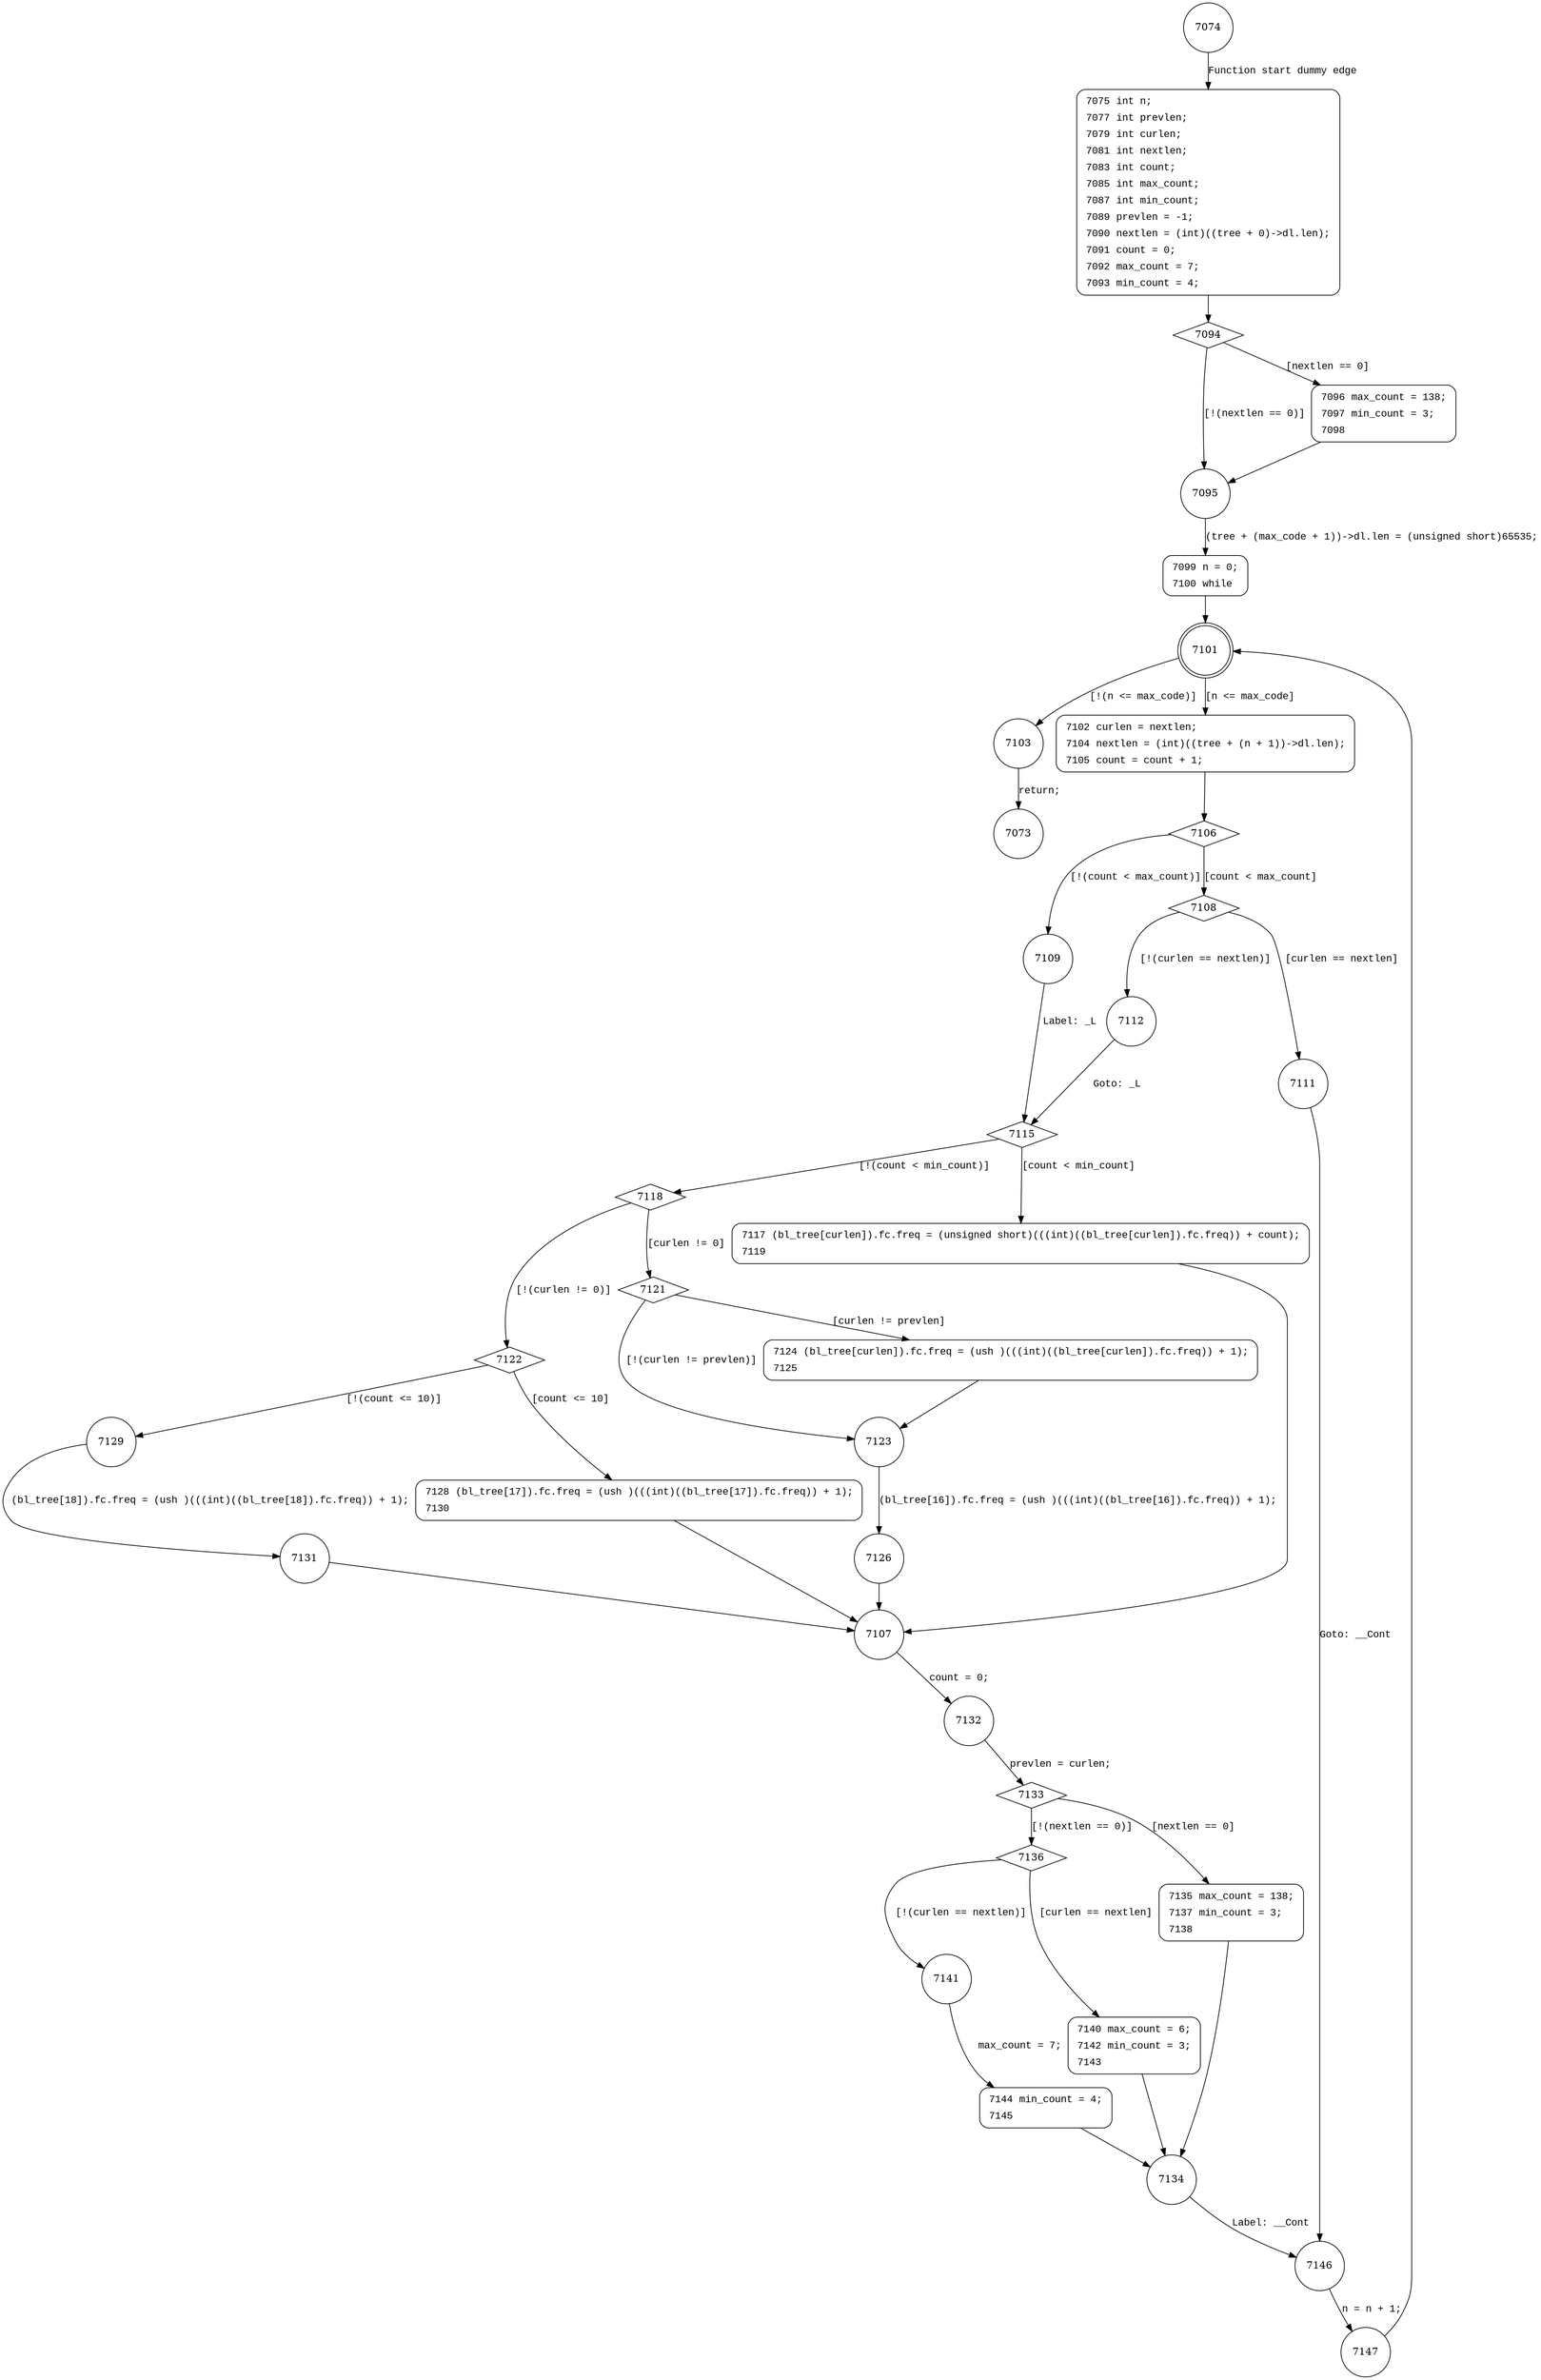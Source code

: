 digraph scan_tree {
7074 [shape="circle"]
7075 [shape="circle"]
7094 [shape="diamond"]
7095 [shape="circle"]
7096 [shape="circle"]
7099 [shape="circle"]
7101 [shape="doublecircle"]
7103 [shape="circle"]
7102 [shape="circle"]
7106 [shape="diamond"]
7109 [shape="circle"]
7108 [shape="diamond"]
7112 [shape="circle"]
7111 [shape="circle"]
7146 [shape="circle"]
7147 [shape="circle"]
7115 [shape="diamond"]
7118 [shape="diamond"]
7117 [shape="circle"]
7107 [shape="circle"]
7132 [shape="circle"]
7133 [shape="diamond"]
7136 [shape="diamond"]
7135 [shape="circle"]
7134 [shape="circle"]
7141 [shape="circle"]
7140 [shape="circle"]
7144 [shape="circle"]
7122 [shape="diamond"]
7121 [shape="diamond"]
7123 [shape="circle"]
7124 [shape="circle"]
7126 [shape="circle"]
7129 [shape="circle"]
7128 [shape="circle"]
7131 [shape="circle"]
7073 [shape="circle"]
7075 [style="filled,bold" penwidth="1" fillcolor="white" fontname="Courier New" shape="Mrecord" label=<<table border="0" cellborder="0" cellpadding="3" bgcolor="white"><tr><td align="right">7075</td><td align="left">int n;</td></tr><tr><td align="right">7077</td><td align="left">int prevlen;</td></tr><tr><td align="right">7079</td><td align="left">int curlen;</td></tr><tr><td align="right">7081</td><td align="left">int nextlen;</td></tr><tr><td align="right">7083</td><td align="left">int count;</td></tr><tr><td align="right">7085</td><td align="left">int max_count;</td></tr><tr><td align="right">7087</td><td align="left">int min_count;</td></tr><tr><td align="right">7089</td><td align="left">prevlen = -1;</td></tr><tr><td align="right">7090</td><td align="left">nextlen = (int)((tree + 0)-&gt;dl.len);</td></tr><tr><td align="right">7091</td><td align="left">count = 0;</td></tr><tr><td align="right">7092</td><td align="left">max_count = 7;</td></tr><tr><td align="right">7093</td><td align="left">min_count = 4;</td></tr></table>>]
7075 -> 7094[label=""]
7096 [style="filled,bold" penwidth="1" fillcolor="white" fontname="Courier New" shape="Mrecord" label=<<table border="0" cellborder="0" cellpadding="3" bgcolor="white"><tr><td align="right">7096</td><td align="left">max_count = 138;</td></tr><tr><td align="right">7097</td><td align="left">min_count = 3;</td></tr><tr><td align="right">7098</td><td align="left"></td></tr></table>>]
7096 -> 7095[label=""]
7099 [style="filled,bold" penwidth="1" fillcolor="white" fontname="Courier New" shape="Mrecord" label=<<table border="0" cellborder="0" cellpadding="3" bgcolor="white"><tr><td align="right">7099</td><td align="left">n = 0;</td></tr><tr><td align="right">7100</td><td align="left">while</td></tr></table>>]
7099 -> 7101[label=""]
7102 [style="filled,bold" penwidth="1" fillcolor="white" fontname="Courier New" shape="Mrecord" label=<<table border="0" cellborder="0" cellpadding="3" bgcolor="white"><tr><td align="right">7102</td><td align="left">curlen = nextlen;</td></tr><tr><td align="right">7104</td><td align="left">nextlen = (int)((tree + (n + 1))-&gt;dl.len);</td></tr><tr><td align="right">7105</td><td align="left">count = count + 1;</td></tr></table>>]
7102 -> 7106[label=""]
7117 [style="filled,bold" penwidth="1" fillcolor="white" fontname="Courier New" shape="Mrecord" label=<<table border="0" cellborder="0" cellpadding="3" bgcolor="white"><tr><td align="right">7117</td><td align="left">(bl_tree[curlen]).fc.freq = (unsigned short)(((int)((bl_tree[curlen]).fc.freq)) + count);</td></tr><tr><td align="right">7119</td><td align="left"></td></tr></table>>]
7117 -> 7107[label=""]
7135 [style="filled,bold" penwidth="1" fillcolor="white" fontname="Courier New" shape="Mrecord" label=<<table border="0" cellborder="0" cellpadding="3" bgcolor="white"><tr><td align="right">7135</td><td align="left">max_count = 138;</td></tr><tr><td align="right">7137</td><td align="left">min_count = 3;</td></tr><tr><td align="right">7138</td><td align="left"></td></tr></table>>]
7135 -> 7134[label=""]
7140 [style="filled,bold" penwidth="1" fillcolor="white" fontname="Courier New" shape="Mrecord" label=<<table border="0" cellborder="0" cellpadding="3" bgcolor="white"><tr><td align="right">7140</td><td align="left">max_count = 6;</td></tr><tr><td align="right">7142</td><td align="left">min_count = 3;</td></tr><tr><td align="right">7143</td><td align="left"></td></tr></table>>]
7140 -> 7134[label=""]
7144 [style="filled,bold" penwidth="1" fillcolor="white" fontname="Courier New" shape="Mrecord" label=<<table border="0" cellborder="0" cellpadding="3" bgcolor="white"><tr><td align="right">7144</td><td align="left">min_count = 4;</td></tr><tr><td align="right">7145</td><td align="left"></td></tr></table>>]
7144 -> 7134[label=""]
7124 [style="filled,bold" penwidth="1" fillcolor="white" fontname="Courier New" shape="Mrecord" label=<<table border="0" cellborder="0" cellpadding="3" bgcolor="white"><tr><td align="right">7124</td><td align="left">(bl_tree[curlen]).fc.freq = (ush )(((int)((bl_tree[curlen]).fc.freq)) + 1);</td></tr><tr><td align="right">7125</td><td align="left"></td></tr></table>>]
7124 -> 7123[label=""]
7128 [style="filled,bold" penwidth="1" fillcolor="white" fontname="Courier New" shape="Mrecord" label=<<table border="0" cellborder="0" cellpadding="3" bgcolor="white"><tr><td align="right">7128</td><td align="left">(bl_tree[17]).fc.freq = (ush )(((int)((bl_tree[17]).fc.freq)) + 1);</td></tr><tr><td align="right">7130</td><td align="left"></td></tr></table>>]
7128 -> 7107[label=""]
7074 -> 7075 [label="Function start dummy edge" fontname="Courier New"]
7094 -> 7095 [label="[!(nextlen == 0)]" fontname="Courier New"]
7094 -> 7096 [label="[nextlen == 0]" fontname="Courier New"]
7095 -> 7099 [label="(tree + (max_code + 1))->dl.len = (unsigned short)65535;" fontname="Courier New"]
7101 -> 7103 [label="[!(n <= max_code)]" fontname="Courier New"]
7101 -> 7102 [label="[n <= max_code]" fontname="Courier New"]
7106 -> 7109 [label="[!(count < max_count)]" fontname="Courier New"]
7106 -> 7108 [label="[count < max_count]" fontname="Courier New"]
7108 -> 7112 [label="[!(curlen == nextlen)]" fontname="Courier New"]
7108 -> 7111 [label="[curlen == nextlen]" fontname="Courier New"]
7146 -> 7147 [label="n = n + 1;" fontname="Courier New"]
7112 -> 7115 [label="Goto: _L" fontname="Courier New"]
7115 -> 7118 [label="[!(count < min_count)]" fontname="Courier New"]
7115 -> 7117 [label="[count < min_count]" fontname="Courier New"]
7107 -> 7132 [label="count = 0;" fontname="Courier New"]
7133 -> 7136 [label="[!(nextlen == 0)]" fontname="Courier New"]
7133 -> 7135 [label="[nextlen == 0]" fontname="Courier New"]
7134 -> 7146 [label="Label: __Cont" fontname="Courier New"]
7136 -> 7141 [label="[!(curlen == nextlen)]" fontname="Courier New"]
7136 -> 7140 [label="[curlen == nextlen]" fontname="Courier New"]
7141 -> 7144 [label="max_count = 7;" fontname="Courier New"]
7118 -> 7122 [label="[!(curlen != 0)]" fontname="Courier New"]
7118 -> 7121 [label="[curlen != 0]" fontname="Courier New"]
7121 -> 7123 [label="[!(curlen != prevlen)]" fontname="Courier New"]
7121 -> 7124 [label="[curlen != prevlen]" fontname="Courier New"]
7123 -> 7126 [label="(bl_tree[16]).fc.freq = (ush )(((int)((bl_tree[16]).fc.freq)) + 1);" fontname="Courier New"]
7122 -> 7129 [label="[!(count <= 10)]" fontname="Courier New"]
7122 -> 7128 [label="[count <= 10]" fontname="Courier New"]
7129 -> 7131 [label="(bl_tree[18]).fc.freq = (ush )(((int)((bl_tree[18]).fc.freq)) + 1);" fontname="Courier New"]
7109 -> 7115 [label="Label: _L" fontname="Courier New"]
7111 -> 7146 [label="Goto: __Cont" fontname="Courier New"]
7147 -> 7101 [label="" fontname="Courier New"]
7132 -> 7133 [label="prevlen = curlen;" fontname="Courier New"]
7126 -> 7107 [label="" fontname="Courier New"]
7131 -> 7107 [label="" fontname="Courier New"]
7103 -> 7073 [label="return;" fontname="Courier New"]
}